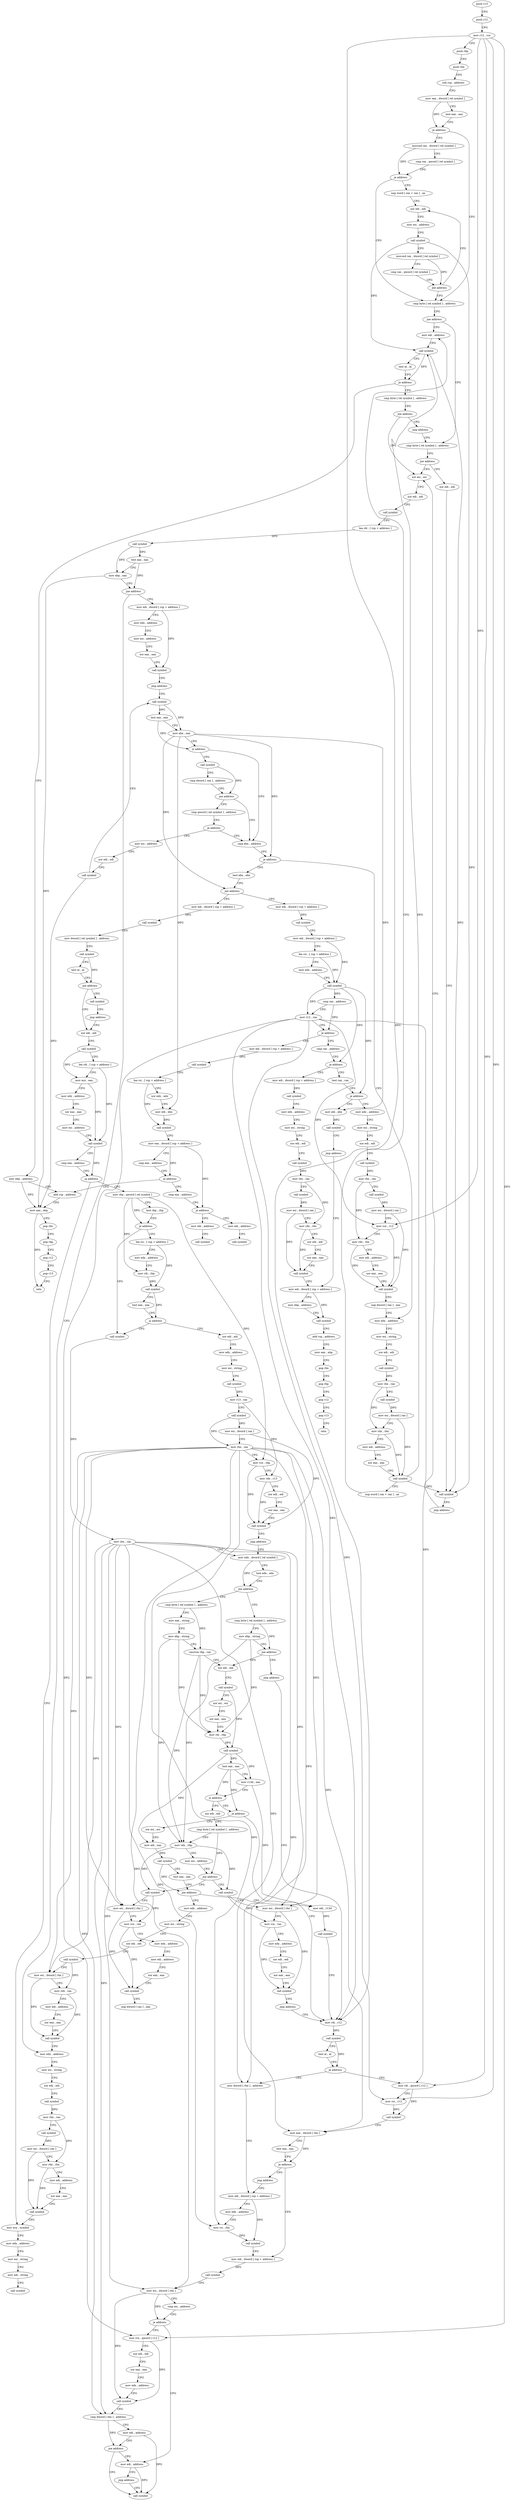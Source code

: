 digraph "func" {
"4209568" [label = "push r13" ]
"4209570" [label = "push r12" ]
"4209572" [label = "mov r12 , rcx" ]
"4209575" [label = "push rbp" ]
"4209576" [label = "push rbx" ]
"4209577" [label = "sub rsp , address" ]
"4209581" [label = "mov eax , dword [ rel symbol ]" ]
"4209587" [label = "test eax , eax" ]
"4209589" [label = "je address" ]
"4209644" [label = "cmp byte [ rel symbol ] , address" ]
"4209591" [label = "movsxd rax , dword [ rel symbol ]" ]
"4209651" [label = "jne address" ]
"4210256" [label = "mov edi , address" ]
"4209657" [label = "cmp byte [ rel symbol ] , address" ]
"4209598" [label = "cmp rax , qword [ rel symbol ]" ]
"4209605" [label = "ja address" ]
"4209607" [label = "nop word [ rax + rax ] , ax" ]
"4210261" [label = "call symbol" ]
"4210266" [label = "test al , al" ]
"4210268" [label = "je address" ]
"4210320" [label = "mov ebp , address" ]
"4210270" [label = "cmp byte [ rel symbol ] , address" ]
"4209664" [label = "jne address" ]
"4210432" [label = "xor edi , edi" ]
"4209670" [label = "xor esi , esi" ]
"4209616" [label = "xor edi , edi" ]
"4210325" [label = "add rsp , address" ]
"4210277" [label = "jne address" ]
"4210283" [label = "jmp address" ]
"4210434" [label = "call symbol" ]
"4210439" [label = "jmp address" ]
"4209672" [label = "xor edi , edi" ]
"4209674" [label = "call symbol" ]
"4209679" [label = "lea rdi , [ rsp + address ]" ]
"4209684" [label = "call symbol" ]
"4209689" [label = "test eax , eax" ]
"4209691" [label = "mov ebp , eax" ]
"4209693" [label = "jne address" ]
"4210699" [label = "mov edx , address" ]
"4209699" [label = "mov edi , dword [ rsp + address ]" ]
"4209618" [label = "mov esi , address" ]
"4209623" [label = "call symbol" ]
"4209628" [label = "movsxd rax , dword [ rel symbol ]" ]
"4209635" [label = "cmp rax , qword [ rel symbol ]" ]
"4209642" [label = "jbe address" ]
"4210704" [label = "mov esi , string" ]
"4210709" [label = "xor edi , edi" ]
"4210711" [label = "call symbol" ]
"4210716" [label = "mov rbx , rax" ]
"4210719" [label = "call symbol" ]
"4210724" [label = "mov esi , dword [ rax ]" ]
"4210726" [label = "mov rdx , rbx" ]
"4210729" [label = "mov edi , address" ]
"4210734" [label = "xor eax , eax" ]
"4210736" [label = "call symbol" ]
"4210741" [label = "mov ecx , symbol" ]
"4209703" [label = "mov edx , address" ]
"4209708" [label = "mov esi , address" ]
"4209713" [label = "xor eax , eax" ]
"4209715" [label = "call symbol" ]
"4209720" [label = "jmp address" ]
"4209760" [label = "call symbol" ]
"4209765" [label = "test eax , eax" ]
"4209767" [label = "mov ebx , eax" ]
"4209769" [label = "js address" ]
"4209728" [label = "call symbol" ]
"4209771" [label = "cmp ebx , address" ]
"4209733" [label = "cmp dword [ rax ] , address" ]
"4209736" [label = "jne address" ]
"4209738" [label = "cmp qword [ rel symbol ] , address" ]
"4209774" [label = "je address" ]
"4210208" [label = "mov edx , address" ]
"4209780" [label = "test ebx , ebx" ]
"4209746" [label = "je address" ]
"4209748" [label = "mov esi , address" ]
"4210213" [label = "mov esi , string" ]
"4210218" [label = "xor edi , edi" ]
"4210220" [label = "call symbol" ]
"4210225" [label = "mov rbx , rax" ]
"4210228" [label = "call symbol" ]
"4210233" [label = "mov esi , dword [ rax ]" ]
"4210235" [label = "mov rdx , rbx" ]
"4210238" [label = "mov edi , address" ]
"4210243" [label = "xor eax , eax" ]
"4210245" [label = "call symbol" ]
"4210250" [label = "nop word [ rax + rax ] , ax" ]
"4209782" [label = "jne address" ]
"4210096" [label = "mov edi , dword [ rsp + address ]" ]
"4209788" [label = "mov edi , dword [ rsp + address ]" ]
"4209753" [label = "xor edi , edi" ]
"4209755" [label = "call symbol" ]
"4210100" [label = "call symbol" ]
"4210105" [label = "mov edi , dword [ rsp + address ]" ]
"4210109" [label = "lea rsi , [ rsp + address ]" ]
"4210114" [label = "mov edx , address" ]
"4210119" [label = "call symbol" ]
"4210124" [label = "cmp rax , address" ]
"4210128" [label = "mov r12 , rax" ]
"4210131" [label = "je address" ]
"4210490" [label = "mov edi , dword [ rsp + address ]" ]
"4210137" [label = "cmp rax , address" ]
"4209792" [label = "call symbol" ]
"4209797" [label = "mov dword [ rel symbol ] , address" ]
"4209807" [label = "call symbol" ]
"4209812" [label = "test al , al" ]
"4209814" [label = "jne address" ]
"4210480" [label = "call symbol" ]
"4209820" [label = "xor edi , edi" ]
"4210494" [label = "call symbol" ]
"4210499" [label = "lea rsi , [ rsp + address ]" ]
"4210504" [label = "xor edx , edx" ]
"4210506" [label = "mov edi , ebx" ]
"4210508" [label = "call symbol" ]
"4210513" [label = "mov eax , dword [ rsp + address ]" ]
"4210517" [label = "cmp eax , address" ]
"4210520" [label = "je address" ]
"4210526" [label = "cmp eax , address" ]
"4210141" [label = "je address" ]
"4210338" [label = "mov edi , dword [ rsp + address ]" ]
"4210147" [label = "test rax , rax" ]
"4210485" [label = "jmp address" ]
"4209822" [label = "call symbol" ]
"4209827" [label = "lea rdi , [ rsp + address ]" ]
"4209832" [label = "mov ecx , eax" ]
"4209834" [label = "mov edx , address" ]
"4209839" [label = "xor eax , eax" ]
"4209841" [label = "mov esi , address" ]
"4209846" [label = "call symbol" ]
"4209851" [label = "cmp eax , address" ]
"4209854" [label = "ja address" ]
"4209860" [label = "mov rbp , qword [ rel symbol ]" ]
"4210329" [label = "mov eax , ebp" ]
"4210331" [label = "pop rbx" ]
"4210332" [label = "pop rbp" ]
"4210333" [label = "pop r12" ]
"4210335" [label = "pop r13" ]
"4210337" [label = "retn" ]
"4210529" [label = "je address" ]
"4210655" [label = "mov edi , address" ]
"4210531" [label = "mov edi , address" ]
"4210342" [label = "call symbol" ]
"4210347" [label = "mov edx , address" ]
"4210352" [label = "mov esi , string" ]
"4210357" [label = "xor edi , edi" ]
"4210359" [label = "call symbol" ]
"4210364" [label = "mov rbx , rax" ]
"4210367" [label = "call symbol" ]
"4210372" [label = "mov esi , dword [ rax ]" ]
"4210374" [label = "mov rdx , rbx" ]
"4210377" [label = "xor edi , edi" ]
"4210379" [label = "xor eax , eax" ]
"4210381" [label = "call symbol" ]
"4210386" [label = "mov edi , dword [ rsp + address ]" ]
"4210150" [label = "je address" ]
"4210541" [label = "mov edi , ebx" ]
"4210156" [label = "mov edx , address" ]
"4210746" [label = "mov edx , address" ]
"4210751" [label = "mov esi , string" ]
"4210756" [label = "mov edi , string" ]
"4210761" [label = "call symbol" ]
"4209867" [label = "test rbp , rbp" ]
"4209870" [label = "je address" ]
"4209898" [label = "call symbol" ]
"4209872" [label = "lea rsi , [ rsp + address ]" ]
"4210660" [label = "call symbol" ]
"4210536" [label = "call symbol" ]
"4210543" [label = "call symbol" ]
"4210548" [label = "jmp address" ]
"4210161" [label = "mov esi , string" ]
"4210166" [label = "xor edi , edi" ]
"4210168" [label = "call symbol" ]
"4210173" [label = "mov rbx , rax" ]
"4210176" [label = "call symbol" ]
"4210181" [label = "mov esi , dword [ rax ]" ]
"4210183" [label = "mov rcx , r12" ]
"4210186" [label = "mov rdx , rbx" ]
"4210189" [label = "mov edi , address" ]
"4210194" [label = "xor eax , eax" ]
"4210196" [label = "call symbol" ]
"4210201" [label = "nop dword [ rax ] , eax" ]
"4209903" [label = "mov rbx , rax" ]
"4209906" [label = "mov edx , dword [ rel symbol ]" ]
"4209877" [label = "mov edx , address" ]
"4209882" [label = "mov rdi , rbp" ]
"4209885" [label = "call symbol" ]
"4209890" [label = "test eax , eax" ]
"4209892" [label = "js address" ]
"4210605" [label = "xor edi , edi" ]
"4210390" [label = "mov ebp , address" ]
"4210395" [label = "call symbol" ]
"4210400" [label = "add rsp , address" ]
"4210404" [label = "mov eax , ebp" ]
"4210406" [label = "pop rbx" ]
"4210407" [label = "pop rbp" ]
"4210408" [label = "pop r12" ]
"4210410" [label = "pop r13" ]
"4210412" [label = "retn" ]
"4210288" [label = "cmp byte [ rel symbol ] , address" ]
"4210295" [label = "mov ebp , string" ]
"4210300" [label = "jne address" ]
"4209941" [label = "xor edi , edi" ]
"4210306" [label = "jmp address" ]
"4209920" [label = "cmp byte [ rel symbol ] , address" ]
"4209927" [label = "mov eax , string" ]
"4209932" [label = "mov ebp , string" ]
"4209937" [label = "cmovne rbp , rax" ]
"4210607" [label = "mov edx , address" ]
"4210612" [label = "mov esi , string" ]
"4210617" [label = "call symbol" ]
"4210622" [label = "mov r13 , rax" ]
"4210625" [label = "call symbol" ]
"4210630" [label = "mov esi , dword [ rax ]" ]
"4210632" [label = "mov rbx , rax" ]
"4210635" [label = "mov rcx , rbp" ]
"4210638" [label = "mov rdx , r13" ]
"4210641" [label = "xor edi , edi" ]
"4210643" [label = "xor eax , eax" ]
"4210645" [label = "call symbol" ]
"4210650" [label = "jmp address" ]
"4209943" [label = "call symbol" ]
"4209948" [label = "xor esi , esi" ]
"4209950" [label = "xor eax , eax" ]
"4209952" [label = "mov rdi , rbp" ]
"4209955" [label = "call symbol" ]
"4209960" [label = "test eax , eax" ]
"4209962" [label = "mov r13d , eax" ]
"4209965" [label = "js address" ]
"4210553" [label = "xor edi , edi" ]
"4209971" [label = "je address" ]
"4209998" [label = "mov rdi , r12" ]
"4210555" [label = "cmp byte [ rel symbol ] , address" ]
"4210562" [label = "mov rdx , rbp" ]
"4210565" [label = "mov esi , address" ]
"4210570" [label = "jne address" ]
"4210766" [label = "call symbol" ]
"4210576" [label = "call symbol" ]
"4209973" [label = "xor esi , esi" ]
"4209912" [label = "test edx , edx" ]
"4209914" [label = "jne address" ]
"4210001" [label = "call symbol" ]
"4210006" [label = "test al , al" ]
"4210008" [label = "je address" ]
"4210444" [label = "mov rdi , qword [ r12 ]" ]
"4210014" [label = "mov dword [ rbx ] , address" ]
"4210771" [label = "mov esi , dword [ rbx ]" ]
"4210773" [label = "mov rcx , rax" ]
"4210776" [label = "mov edx , address" ]
"4210781" [label = "mov edi , address" ]
"4210786" [label = "xor eax , eax" ]
"4210788" [label = "call symbol" ]
"4210793" [label = "nop dword [ rax ] , eax" ]
"4210581" [label = "mov esi , dword [ rbx ]" ]
"4210583" [label = "mov rcx , rax" ]
"4210586" [label = "mov edx , address" ]
"4210591" [label = "xor edi , edi" ]
"4210593" [label = "xor eax , eax" ]
"4210595" [label = "call symbol" ]
"4210600" [label = "jmp address" ]
"4209975" [label = "mov edi , eax" ]
"4209977" [label = "call symbol" ]
"4209982" [label = "test eax , eax" ]
"4209984" [label = "jne address" ]
"4210665" [label = "mov edx , address" ]
"4209990" [label = "mov edi , r13d" ]
"4210448" [label = "mov rsi , r12" ]
"4210451" [label = "call symbol" ]
"4210456" [label = "mov eax , dword [ rbx ]" ]
"4210458" [label = "test eax , eax" ]
"4210460" [label = "je address" ]
"4210037" [label = "mov edi , dword [ rsp + address ]" ]
"4210466" [label = "jmp address" ]
"4210020" [label = "mov edi , dword [ rsp + address ]" ]
"4210670" [label = "mov esi , string" ]
"4210675" [label = "xor edi , edi" ]
"4210677" [label = "call symbol" ]
"4210682" [label = "mov esi , dword [ rbx ]" ]
"4210684" [label = "mov rdx , rax" ]
"4210687" [label = "mov edi , address" ]
"4210692" [label = "xor eax , eax" ]
"4210694" [label = "call symbol" ]
"4209993" [label = "call symbol" ]
"4210041" [label = "call symbol" ]
"4210046" [label = "mov esi , dword [ rbx ]" ]
"4210048" [label = "cmp esi , address" ]
"4210051" [label = "je address" ]
"4210416" [label = "mov edi , address" ]
"4210057" [label = "mov rcx , qword [ r12 ]" ]
"4210421" [label = "jmp address" ]
"4210089" [label = "call symbol" ]
"4210061" [label = "xor edi , edi" ]
"4210063" [label = "xor eax , eax" ]
"4210065" [label = "mov edx , address" ]
"4210070" [label = "call symbol" ]
"4210075" [label = "cmp dword [ rbx ] , address" ]
"4210078" [label = "mov edi , address" ]
"4210083" [label = "jne address" ]
"4210024" [label = "mov edx , address" ]
"4210029" [label = "mov rsi , rbx" ]
"4210032" [label = "call symbol" ]
"4209568" -> "4209570" [ label = "CFG" ]
"4209570" -> "4209572" [ label = "CFG" ]
"4209572" -> "4209575" [ label = "CFG" ]
"4209572" -> "4210183" [ label = "DFG" ]
"4209572" -> "4209998" [ label = "DFG" ]
"4209572" -> "4210444" [ label = "DFG" ]
"4209572" -> "4210448" [ label = "DFG" ]
"4209572" -> "4210057" [ label = "DFG" ]
"4209575" -> "4209576" [ label = "CFG" ]
"4209576" -> "4209577" [ label = "CFG" ]
"4209577" -> "4209581" [ label = "CFG" ]
"4209581" -> "4209587" [ label = "CFG" ]
"4209581" -> "4209589" [ label = "DFG" ]
"4209587" -> "4209589" [ label = "CFG" ]
"4209589" -> "4209644" [ label = "CFG" ]
"4209589" -> "4209591" [ label = "CFG" ]
"4209644" -> "4209651" [ label = "CFG" ]
"4209591" -> "4209598" [ label = "CFG" ]
"4209591" -> "4209605" [ label = "DFG" ]
"4209651" -> "4210256" [ label = "CFG" ]
"4209651" -> "4209657" [ label = "CFG" ]
"4210256" -> "4210261" [ label = "CFG" ]
"4209657" -> "4209664" [ label = "CFG" ]
"4209598" -> "4209605" [ label = "CFG" ]
"4209605" -> "4209644" [ label = "CFG" ]
"4209605" -> "4209607" [ label = "CFG" ]
"4209607" -> "4209616" [ label = "CFG" ]
"4210261" -> "4210266" [ label = "CFG" ]
"4210261" -> "4210268" [ label = "DFG" ]
"4210261" -> "4210434" [ label = "DFG" ]
"4210266" -> "4210268" [ label = "CFG" ]
"4210268" -> "4210320" [ label = "CFG" ]
"4210268" -> "4210270" [ label = "CFG" ]
"4210320" -> "4210325" [ label = "CFG" ]
"4210320" -> "4210329" [ label = "DFG" ]
"4210270" -> "4210277" [ label = "CFG" ]
"4209664" -> "4210432" [ label = "CFG" ]
"4209664" -> "4209670" [ label = "CFG" ]
"4210432" -> "4210434" [ label = "CFG" ]
"4209670" -> "4209672" [ label = "CFG" ]
"4209616" -> "4209618" [ label = "CFG" ]
"4210325" -> "4210329" [ label = "CFG" ]
"4210277" -> "4209670" [ label = "CFG" ]
"4210277" -> "4210283" [ label = "CFG" ]
"4210283" -> "4209657" [ label = "CFG" ]
"4210434" -> "4210439" [ label = "CFG" ]
"4210439" -> "4209670" [ label = "CFG" ]
"4209672" -> "4209674" [ label = "CFG" ]
"4209674" -> "4209679" [ label = "CFG" ]
"4209679" -> "4209684" [ label = "DFG" ]
"4209684" -> "4209689" [ label = "DFG" ]
"4209684" -> "4209691" [ label = "DFG" ]
"4209689" -> "4209691" [ label = "CFG" ]
"4209689" -> "4209693" [ label = "DFG" ]
"4209691" -> "4209693" [ label = "CFG" ]
"4209691" -> "4210329" [ label = "DFG" ]
"4209693" -> "4210699" [ label = "CFG" ]
"4209693" -> "4209699" [ label = "CFG" ]
"4210699" -> "4210704" [ label = "CFG" ]
"4209699" -> "4209703" [ label = "CFG" ]
"4209699" -> "4209715" [ label = "DFG" ]
"4209618" -> "4209623" [ label = "CFG" ]
"4209623" -> "4209628" [ label = "CFG" ]
"4209623" -> "4210261" [ label = "DFG" ]
"4209623" -> "4210434" [ label = "DFG" ]
"4209628" -> "4209635" [ label = "CFG" ]
"4209628" -> "4209642" [ label = "DFG" ]
"4209635" -> "4209642" [ label = "CFG" ]
"4209642" -> "4209616" [ label = "CFG" ]
"4209642" -> "4209644" [ label = "CFG" ]
"4210704" -> "4210709" [ label = "CFG" ]
"4210709" -> "4210711" [ label = "CFG" ]
"4210711" -> "4210716" [ label = "DFG" ]
"4210716" -> "4210719" [ label = "CFG" ]
"4210716" -> "4210726" [ label = "DFG" ]
"4210719" -> "4210724" [ label = "DFG" ]
"4210724" -> "4210726" [ label = "CFG" ]
"4210724" -> "4210736" [ label = "DFG" ]
"4210726" -> "4210729" [ label = "CFG" ]
"4210726" -> "4210736" [ label = "DFG" ]
"4210729" -> "4210734" [ label = "CFG" ]
"4210734" -> "4210736" [ label = "CFG" ]
"4210736" -> "4210741" [ label = "CFG" ]
"4210741" -> "4210746" [ label = "CFG" ]
"4209703" -> "4209708" [ label = "CFG" ]
"4209708" -> "4209713" [ label = "CFG" ]
"4209713" -> "4209715" [ label = "CFG" ]
"4209715" -> "4209720" [ label = "CFG" ]
"4209720" -> "4209760" [ label = "CFG" ]
"4209760" -> "4209765" [ label = "DFG" ]
"4209760" -> "4209767" [ label = "DFG" ]
"4209765" -> "4209767" [ label = "CFG" ]
"4209765" -> "4209769" [ label = "DFG" ]
"4209767" -> "4209769" [ label = "CFG" ]
"4209767" -> "4209774" [ label = "DFG" ]
"4209767" -> "4209782" [ label = "DFG" ]
"4209767" -> "4210506" [ label = "DFG" ]
"4209767" -> "4210541" [ label = "DFG" ]
"4209769" -> "4209728" [ label = "CFG" ]
"4209769" -> "4209771" [ label = "CFG" ]
"4209728" -> "4209733" [ label = "CFG" ]
"4209728" -> "4209736" [ label = "DFG" ]
"4209771" -> "4209774" [ label = "CFG" ]
"4209733" -> "4209736" [ label = "CFG" ]
"4209736" -> "4209771" [ label = "CFG" ]
"4209736" -> "4209738" [ label = "CFG" ]
"4209738" -> "4209746" [ label = "CFG" ]
"4209774" -> "4210208" [ label = "CFG" ]
"4209774" -> "4209780" [ label = "CFG" ]
"4210208" -> "4210213" [ label = "CFG" ]
"4209780" -> "4209782" [ label = "CFG" ]
"4209746" -> "4209771" [ label = "CFG" ]
"4209746" -> "4209748" [ label = "CFG" ]
"4209748" -> "4209753" [ label = "CFG" ]
"4210213" -> "4210218" [ label = "CFG" ]
"4210218" -> "4210220" [ label = "CFG" ]
"4210220" -> "4210225" [ label = "DFG" ]
"4210225" -> "4210228" [ label = "CFG" ]
"4210225" -> "4210235" [ label = "DFG" ]
"4210228" -> "4210233" [ label = "DFG" ]
"4210233" -> "4210235" [ label = "CFG" ]
"4210233" -> "4210245" [ label = "DFG" ]
"4210235" -> "4210238" [ label = "CFG" ]
"4210235" -> "4210245" [ label = "DFG" ]
"4210238" -> "4210243" [ label = "CFG" ]
"4210243" -> "4210245" [ label = "CFG" ]
"4210245" -> "4210250" [ label = "CFG" ]
"4210245" -> "4210261" [ label = "DFG" ]
"4210245" -> "4210434" [ label = "DFG" ]
"4210250" -> "4210256" [ label = "CFG" ]
"4209782" -> "4210096" [ label = "CFG" ]
"4209782" -> "4209788" [ label = "CFG" ]
"4210096" -> "4210100" [ label = "DFG" ]
"4209788" -> "4209792" [ label = "DFG" ]
"4209753" -> "4209755" [ label = "CFG" ]
"4209755" -> "4209760" [ label = "CFG" ]
"4209755" -> "4210329" [ label = "DFG" ]
"4210100" -> "4210105" [ label = "CFG" ]
"4210105" -> "4210109" [ label = "CFG" ]
"4210105" -> "4210119" [ label = "DFG" ]
"4210109" -> "4210114" [ label = "CFG" ]
"4210109" -> "4210119" [ label = "DFG" ]
"4210114" -> "4210119" [ label = "CFG" ]
"4210119" -> "4210124" [ label = "DFG" ]
"4210119" -> "4210128" [ label = "DFG" ]
"4210119" -> "4210141" [ label = "DFG" ]
"4210119" -> "4210150" [ label = "DFG" ]
"4210124" -> "4210128" [ label = "CFG" ]
"4210124" -> "4210131" [ label = "DFG" ]
"4210128" -> "4210131" [ label = "CFG" ]
"4210128" -> "4210183" [ label = "DFG" ]
"4210128" -> "4209998" [ label = "DFG" ]
"4210128" -> "4210444" [ label = "DFG" ]
"4210128" -> "4210448" [ label = "DFG" ]
"4210128" -> "4210057" [ label = "DFG" ]
"4210131" -> "4210490" [ label = "CFG" ]
"4210131" -> "4210137" [ label = "CFG" ]
"4210490" -> "4210494" [ label = "DFG" ]
"4210137" -> "4210141" [ label = "CFG" ]
"4209792" -> "4209797" [ label = "CFG" ]
"4209797" -> "4209807" [ label = "CFG" ]
"4209807" -> "4209812" [ label = "CFG" ]
"4209807" -> "4209814" [ label = "DFG" ]
"4209812" -> "4209814" [ label = "CFG" ]
"4209814" -> "4210480" [ label = "CFG" ]
"4209814" -> "4209820" [ label = "CFG" ]
"4210480" -> "4210485" [ label = "CFG" ]
"4209820" -> "4209822" [ label = "CFG" ]
"4210494" -> "4210499" [ label = "CFG" ]
"4210499" -> "4210504" [ label = "CFG" ]
"4210499" -> "4210508" [ label = "DFG" ]
"4210504" -> "4210506" [ label = "CFG" ]
"4210506" -> "4210508" [ label = "DFG" ]
"4210508" -> "4210513" [ label = "CFG" ]
"4210513" -> "4210517" [ label = "CFG" ]
"4210513" -> "4210520" [ label = "DFG" ]
"4210513" -> "4210529" [ label = "DFG" ]
"4210517" -> "4210520" [ label = "CFG" ]
"4210520" -> "4210325" [ label = "CFG" ]
"4210520" -> "4210526" [ label = "CFG" ]
"4210526" -> "4210529" [ label = "CFG" ]
"4210141" -> "4210338" [ label = "CFG" ]
"4210141" -> "4210147" [ label = "CFG" ]
"4210338" -> "4210342" [ label = "DFG" ]
"4210147" -> "4210150" [ label = "CFG" ]
"4210485" -> "4209820" [ label = "CFG" ]
"4209822" -> "4209827" [ label = "CFG" ]
"4209822" -> "4209832" [ label = "DFG" ]
"4209827" -> "4209832" [ label = "CFG" ]
"4209827" -> "4209846" [ label = "DFG" ]
"4209832" -> "4209834" [ label = "CFG" ]
"4209832" -> "4209846" [ label = "DFG" ]
"4209834" -> "4209839" [ label = "CFG" ]
"4209839" -> "4209841" [ label = "CFG" ]
"4209841" -> "4209846" [ label = "CFG" ]
"4209846" -> "4209851" [ label = "CFG" ]
"4209846" -> "4209854" [ label = "DFG" ]
"4209851" -> "4209854" [ label = "CFG" ]
"4209854" -> "4210741" [ label = "CFG" ]
"4209854" -> "4209860" [ label = "CFG" ]
"4209860" -> "4209867" [ label = "CFG" ]
"4209860" -> "4209870" [ label = "DFG" ]
"4209860" -> "4209882" [ label = "DFG" ]
"4209860" -> "4210635" [ label = "DFG" ]
"4210329" -> "4210331" [ label = "CFG" ]
"4210329" -> "4210337" [ label = "DFG" ]
"4210331" -> "4210332" [ label = "CFG" ]
"4210332" -> "4210333" [ label = "CFG" ]
"4210333" -> "4210335" [ label = "CFG" ]
"4210335" -> "4210337" [ label = "CFG" ]
"4210529" -> "4210655" [ label = "CFG" ]
"4210529" -> "4210531" [ label = "CFG" ]
"4210655" -> "4210660" [ label = "CFG" ]
"4210531" -> "4210536" [ label = "CFG" ]
"4210342" -> "4210347" [ label = "CFG" ]
"4210347" -> "4210352" [ label = "CFG" ]
"4210352" -> "4210357" [ label = "CFG" ]
"4210357" -> "4210359" [ label = "CFG" ]
"4210359" -> "4210364" [ label = "DFG" ]
"4210364" -> "4210367" [ label = "CFG" ]
"4210364" -> "4210374" [ label = "DFG" ]
"4210367" -> "4210372" [ label = "DFG" ]
"4210372" -> "4210374" [ label = "CFG" ]
"4210372" -> "4210381" [ label = "DFG" ]
"4210374" -> "4210377" [ label = "CFG" ]
"4210374" -> "4210381" [ label = "DFG" ]
"4210377" -> "4210379" [ label = "CFG" ]
"4210379" -> "4210381" [ label = "CFG" ]
"4210381" -> "4210386" [ label = "CFG" ]
"4210386" -> "4210390" [ label = "CFG" ]
"4210386" -> "4210395" [ label = "DFG" ]
"4210150" -> "4210541" [ label = "CFG" ]
"4210150" -> "4210156" [ label = "CFG" ]
"4210541" -> "4210543" [ label = "DFG" ]
"4210156" -> "4210161" [ label = "CFG" ]
"4210746" -> "4210751" [ label = "CFG" ]
"4210751" -> "4210756" [ label = "CFG" ]
"4210756" -> "4210761" [ label = "CFG" ]
"4209867" -> "4209870" [ label = "CFG" ]
"4209870" -> "4209898" [ label = "CFG" ]
"4209870" -> "4209872" [ label = "CFG" ]
"4209898" -> "4209903" [ label = "DFG" ]
"4209872" -> "4209877" [ label = "CFG" ]
"4209872" -> "4209885" [ label = "DFG" ]
"4210543" -> "4210548" [ label = "CFG" ]
"4210548" -> "4210386" [ label = "CFG" ]
"4210161" -> "4210166" [ label = "CFG" ]
"4210166" -> "4210168" [ label = "CFG" ]
"4210168" -> "4210173" [ label = "DFG" ]
"4210173" -> "4210176" [ label = "CFG" ]
"4210173" -> "4210186" [ label = "DFG" ]
"4210176" -> "4210181" [ label = "DFG" ]
"4210181" -> "4210183" [ label = "CFG" ]
"4210181" -> "4210196" [ label = "DFG" ]
"4210183" -> "4210186" [ label = "CFG" ]
"4210183" -> "4210196" [ label = "DFG" ]
"4210186" -> "4210189" [ label = "CFG" ]
"4210186" -> "4210196" [ label = "DFG" ]
"4210189" -> "4210194" [ label = "CFG" ]
"4210194" -> "4210196" [ label = "CFG" ]
"4210196" -> "4210201" [ label = "CFG" ]
"4210201" -> "4210208" [ label = "CFG" ]
"4209903" -> "4209906" [ label = "CFG" ]
"4209903" -> "4210771" [ label = "DFG" ]
"4209903" -> "4210581" [ label = "DFG" ]
"4209903" -> "4210456" [ label = "DFG" ]
"4209903" -> "4210014" [ label = "DFG" ]
"4209903" -> "4210682" [ label = "DFG" ]
"4209903" -> "4210046" [ label = "DFG" ]
"4209903" -> "4210029" [ label = "DFG" ]
"4209903" -> "4210075" [ label = "DFG" ]
"4209906" -> "4209912" [ label = "CFG" ]
"4209906" -> "4209914" [ label = "DFG" ]
"4209877" -> "4209882" [ label = "CFG" ]
"4209882" -> "4209885" [ label = "DFG" ]
"4209885" -> "4209890" [ label = "CFG" ]
"4209885" -> "4209892" [ label = "DFG" ]
"4209890" -> "4209892" [ label = "CFG" ]
"4209892" -> "4210605" [ label = "CFG" ]
"4209892" -> "4209898" [ label = "CFG" ]
"4210605" -> "4210607" [ label = "CFG" ]
"4210390" -> "4210395" [ label = "CFG" ]
"4210395" -> "4210400" [ label = "CFG" ]
"4210400" -> "4210404" [ label = "CFG" ]
"4210404" -> "4210406" [ label = "CFG" ]
"4210406" -> "4210407" [ label = "CFG" ]
"4210407" -> "4210408" [ label = "CFG" ]
"4210408" -> "4210410" [ label = "CFG" ]
"4210410" -> "4210412" [ label = "CFG" ]
"4210288" -> "4210295" [ label = "CFG" ]
"4210288" -> "4210300" [ label = "DFG" ]
"4210295" -> "4210300" [ label = "CFG" ]
"4210295" -> "4209952" [ label = "DFG" ]
"4210295" -> "4210562" [ label = "DFG" ]
"4210300" -> "4209941" [ label = "CFG" ]
"4210300" -> "4210306" [ label = "CFG" ]
"4209941" -> "4209943" [ label = "CFG" ]
"4210306" -> "4209998" [ label = "CFG" ]
"4209920" -> "4209927" [ label = "CFG" ]
"4209920" -> "4209937" [ label = "DFG" ]
"4209927" -> "4209932" [ label = "CFG" ]
"4209932" -> "4209937" [ label = "CFG" ]
"4209932" -> "4209952" [ label = "DFG" ]
"4209932" -> "4210562" [ label = "DFG" ]
"4209937" -> "4209941" [ label = "CFG" ]
"4209937" -> "4209952" [ label = "DFG" ]
"4209937" -> "4210562" [ label = "DFG" ]
"4210607" -> "4210612" [ label = "CFG" ]
"4210612" -> "4210617" [ label = "CFG" ]
"4210617" -> "4210622" [ label = "DFG" ]
"4210622" -> "4210625" [ label = "CFG" ]
"4210622" -> "4210638" [ label = "DFG" ]
"4210625" -> "4210630" [ label = "DFG" ]
"4210625" -> "4210632" [ label = "DFG" ]
"4210630" -> "4210632" [ label = "CFG" ]
"4210630" -> "4210645" [ label = "DFG" ]
"4210632" -> "4210635" [ label = "CFG" ]
"4210632" -> "4210771" [ label = "DFG" ]
"4210632" -> "4210581" [ label = "DFG" ]
"4210632" -> "4210456" [ label = "DFG" ]
"4210632" -> "4210014" [ label = "DFG" ]
"4210632" -> "4210682" [ label = "DFG" ]
"4210632" -> "4210046" [ label = "DFG" ]
"4210632" -> "4210029" [ label = "DFG" ]
"4210632" -> "4210075" [ label = "DFG" ]
"4210635" -> "4210638" [ label = "CFG" ]
"4210635" -> "4210645" [ label = "DFG" ]
"4210638" -> "4210641" [ label = "CFG" ]
"4210638" -> "4210645" [ label = "DFG" ]
"4210641" -> "4210643" [ label = "CFG" ]
"4210643" -> "4210645" [ label = "CFG" ]
"4210645" -> "4210650" [ label = "CFG" ]
"4210650" -> "4209906" [ label = "CFG" ]
"4209943" -> "4209948" [ label = "CFG" ]
"4209943" -> "4209955" [ label = "DFG" ]
"4209948" -> "4209950" [ label = "CFG" ]
"4209950" -> "4209952" [ label = "CFG" ]
"4209952" -> "4209955" [ label = "DFG" ]
"4209955" -> "4209960" [ label = "DFG" ]
"4209955" -> "4209962" [ label = "DFG" ]
"4209955" -> "4209975" [ label = "DFG" ]
"4209960" -> "4209962" [ label = "CFG" ]
"4209960" -> "4209965" [ label = "DFG" ]
"4209960" -> "4209971" [ label = "DFG" ]
"4209962" -> "4209965" [ label = "CFG" ]
"4209962" -> "4209990" [ label = "DFG" ]
"4209965" -> "4210553" [ label = "CFG" ]
"4209965" -> "4209971" [ label = "CFG" ]
"4210553" -> "4210555" [ label = "CFG" ]
"4209971" -> "4209998" [ label = "CFG" ]
"4209971" -> "4209973" [ label = "CFG" ]
"4209998" -> "4210001" [ label = "DFG" ]
"4210555" -> "4210562" [ label = "CFG" ]
"4210555" -> "4210570" [ label = "DFG" ]
"4210562" -> "4210565" [ label = "CFG" ]
"4210562" -> "4210766" [ label = "DFG" ]
"4210562" -> "4210576" [ label = "DFG" ]
"4210565" -> "4210570" [ label = "CFG" ]
"4210570" -> "4210766" [ label = "CFG" ]
"4210570" -> "4210576" [ label = "CFG" ]
"4210766" -> "4210771" [ label = "CFG" ]
"4210766" -> "4210773" [ label = "DFG" ]
"4210576" -> "4210581" [ label = "CFG" ]
"4210576" -> "4210583" [ label = "DFG" ]
"4209973" -> "4209975" [ label = "CFG" ]
"4209912" -> "4209914" [ label = "CFG" ]
"4209914" -> "4210288" [ label = "CFG" ]
"4209914" -> "4209920" [ label = "CFG" ]
"4210001" -> "4210006" [ label = "CFG" ]
"4210001" -> "4210008" [ label = "DFG" ]
"4210006" -> "4210008" [ label = "CFG" ]
"4210008" -> "4210444" [ label = "CFG" ]
"4210008" -> "4210014" [ label = "CFG" ]
"4210444" -> "4210448" [ label = "CFG" ]
"4210444" -> "4210451" [ label = "DFG" ]
"4210014" -> "4210020" [ label = "CFG" ]
"4210771" -> "4210773" [ label = "CFG" ]
"4210771" -> "4210788" [ label = "DFG" ]
"4210773" -> "4210776" [ label = "CFG" ]
"4210773" -> "4210788" [ label = "DFG" ]
"4210776" -> "4210781" [ label = "CFG" ]
"4210781" -> "4210786" [ label = "CFG" ]
"4210786" -> "4210788" [ label = "CFG" ]
"4210788" -> "4210793" [ label = "CFG" ]
"4210581" -> "4210583" [ label = "CFG" ]
"4210581" -> "4210595" [ label = "DFG" ]
"4210583" -> "4210586" [ label = "CFG" ]
"4210583" -> "4210595" [ label = "DFG" ]
"4210586" -> "4210591" [ label = "CFG" ]
"4210591" -> "4210593" [ label = "CFG" ]
"4210593" -> "4210595" [ label = "CFG" ]
"4210595" -> "4210600" [ label = "CFG" ]
"4210600" -> "4209998" [ label = "CFG" ]
"4209975" -> "4209977" [ label = "DFG" ]
"4209977" -> "4209982" [ label = "CFG" ]
"4209977" -> "4209984" [ label = "DFG" ]
"4209982" -> "4209984" [ label = "CFG" ]
"4209984" -> "4210665" [ label = "CFG" ]
"4209984" -> "4209990" [ label = "CFG" ]
"4210665" -> "4210670" [ label = "CFG" ]
"4209990" -> "4209993" [ label = "DFG" ]
"4210448" -> "4210451" [ label = "DFG" ]
"4210451" -> "4210456" [ label = "CFG" ]
"4210456" -> "4210458" [ label = "CFG" ]
"4210456" -> "4210460" [ label = "DFG" ]
"4210458" -> "4210460" [ label = "CFG" ]
"4210460" -> "4210037" [ label = "CFG" ]
"4210460" -> "4210466" [ label = "CFG" ]
"4210037" -> "4210041" [ label = "DFG" ]
"4210466" -> "4210020" [ label = "CFG" ]
"4210020" -> "4210024" [ label = "CFG" ]
"4210020" -> "4210032" [ label = "DFG" ]
"4210670" -> "4210675" [ label = "CFG" ]
"4210675" -> "4210677" [ label = "CFG" ]
"4210677" -> "4210682" [ label = "CFG" ]
"4210677" -> "4210684" [ label = "DFG" ]
"4210682" -> "4210684" [ label = "CFG" ]
"4210682" -> "4210694" [ label = "DFG" ]
"4210684" -> "4210687" [ label = "CFG" ]
"4210684" -> "4210694" [ label = "DFG" ]
"4210687" -> "4210692" [ label = "CFG" ]
"4210692" -> "4210694" [ label = "CFG" ]
"4210694" -> "4210699" [ label = "CFG" ]
"4209993" -> "4209998" [ label = "CFG" ]
"4210041" -> "4210046" [ label = "CFG" ]
"4210046" -> "4210048" [ label = "CFG" ]
"4210046" -> "4210051" [ label = "DFG" ]
"4210046" -> "4210070" [ label = "DFG" ]
"4210048" -> "4210051" [ label = "CFG" ]
"4210051" -> "4210416" [ label = "CFG" ]
"4210051" -> "4210057" [ label = "CFG" ]
"4210416" -> "4210421" [ label = "CFG" ]
"4210416" -> "4210089" [ label = "DFG" ]
"4210057" -> "4210061" [ label = "CFG" ]
"4210057" -> "4210070" [ label = "DFG" ]
"4210421" -> "4210089" [ label = "CFG" ]
"4210061" -> "4210063" [ label = "CFG" ]
"4210063" -> "4210065" [ label = "CFG" ]
"4210065" -> "4210070" [ label = "CFG" ]
"4210070" -> "4210075" [ label = "CFG" ]
"4210075" -> "4210078" [ label = "CFG" ]
"4210075" -> "4210083" [ label = "DFG" ]
"4210078" -> "4210083" [ label = "CFG" ]
"4210078" -> "4210089" [ label = "DFG" ]
"4210083" -> "4210416" [ label = "CFG" ]
"4210083" -> "4210089" [ label = "CFG" ]
"4210024" -> "4210029" [ label = "CFG" ]
"4210029" -> "4210032" [ label = "DFG" ]
"4210032" -> "4210037" [ label = "CFG" ]
}
